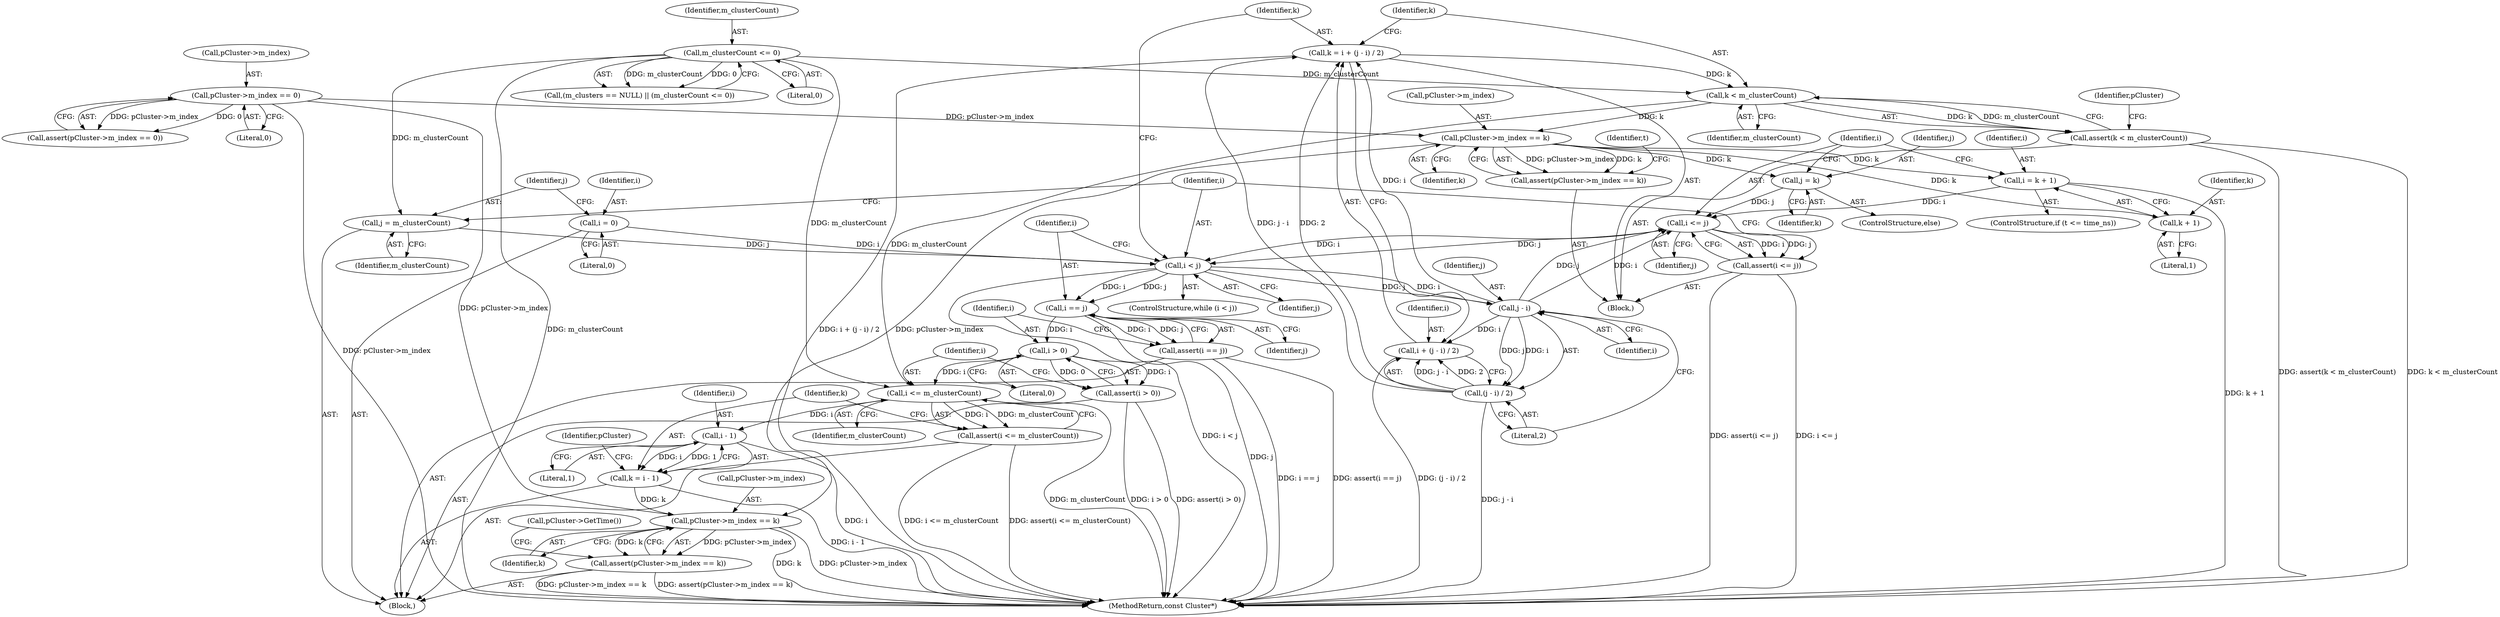 digraph "1_Android_04839626ed859623901ebd3a5fd483982186b59d_41@integer" {
"1000148" [label="(Call,k = i + (j - i) / 2)"];
"1000153" [label="(Call,j - i)"];
"1000143" [label="(Call,i < j)"];
"1000192" [label="(Call,i <= j)"];
"1000182" [label="(Call,i = k + 1)"];
"1000169" [label="(Call,pCluster->m_index == k)"];
"1000123" [label="(Call,pCluster->m_index == 0)"];
"1000158" [label="(Call,k < m_clusterCount)"];
"1000148" [label="(Call,k = i + (j - i) / 2)"];
"1000152" [label="(Call,(j - i) / 2)"];
"1000108" [label="(Call,m_clusterCount <= 0)"];
"1000188" [label="(Call,j = k)"];
"1000135" [label="(Call,i = 0)"];
"1000139" [label="(Call,j = m_clusterCount)"];
"1000157" [label="(Call,assert(k < m_clusterCount))"];
"1000168" [label="(Call,assert(pCluster->m_index == k))"];
"1000150" [label="(Call,i + (j - i) / 2)"];
"1000196" [label="(Call,i == j)"];
"1000195" [label="(Call,assert(i == j))"];
"1000200" [label="(Call,i > 0)"];
"1000199" [label="(Call,assert(i > 0))"];
"1000204" [label="(Call,i <= m_clusterCount)"];
"1000203" [label="(Call,assert(i <= m_clusterCount))"];
"1000210" [label="(Call,i - 1)"];
"1000208" [label="(Call,k = i - 1)"];
"1000221" [label="(Call,pCluster->m_index == k)"];
"1000220" [label="(Call,assert(pCluster->m_index == k))"];
"1000191" [label="(Call,assert(i <= j))"];
"1000184" [label="(Call,k + 1)"];
"1000197" [label="(Identifier,i)"];
"1000139" [label="(Call,j = m_clusterCount)"];
"1000182" [label="(Call,i = k + 1)"];
"1000188" [label="(Call,j = k)"];
"1000198" [label="(Identifier,j)"];
"1000196" [label="(Call,i == j)"];
"1000220" [label="(Call,assert(pCluster->m_index == k))"];
"1000221" [label="(Call,pCluster->m_index == k)"];
"1000122" [label="(Call,assert(pCluster->m_index == 0))"];
"1000151" [label="(Identifier,i)"];
"1000191" [label="(Call,assert(i <= j))"];
"1000186" [label="(Literal,1)"];
"1000232" [label="(MethodReturn,const Cluster*)"];
"1000143" [label="(Call,i < j)"];
"1000194" [label="(Identifier,j)"];
"1000137" [label="(Literal,0)"];
"1000212" [label="(Literal,1)"];
"1000222" [label="(Call,pCluster->m_index)"];
"1000155" [label="(Identifier,i)"];
"1000157" [label="(Call,assert(k < m_clusterCount))"];
"1000104" [label="(Call,(m_clusters == NULL) || (m_clusterCount <= 0))"];
"1000205" [label="(Identifier,i)"];
"1000204" [label="(Call,i <= m_clusterCount)"];
"1000109" [label="(Identifier,m_clusterCount)"];
"1000140" [label="(Identifier,j)"];
"1000141" [label="(Identifier,m_clusterCount)"];
"1000206" [label="(Identifier,m_clusterCount)"];
"1000110" [label="(Literal,0)"];
"1000189" [label="(Identifier,j)"];
"1000210" [label="(Call,i - 1)"];
"1000184" [label="(Call,k + 1)"];
"1000190" [label="(Identifier,k)"];
"1000156" [label="(Literal,2)"];
"1000142" [label="(ControlStructure,while (i < j))"];
"1000136" [label="(Identifier,i)"];
"1000148" [label="(Call,k = i + (j - i) / 2)"];
"1000135" [label="(Call,i = 0)"];
"1000169" [label="(Call,pCluster->m_index == k)"];
"1000160" [label="(Identifier,m_clusterCount)"];
"1000108" [label="(Call,m_clusterCount <= 0)"];
"1000200" [label="(Call,i > 0)"];
"1000203" [label="(Call,assert(i <= m_clusterCount))"];
"1000214" [label="(Identifier,pCluster)"];
"1000146" [label="(Block,)"];
"1000183" [label="(Identifier,i)"];
"1000124" [label="(Call,pCluster->m_index)"];
"1000153" [label="(Call,j - i)"];
"1000178" [label="(ControlStructure,if (t <= time_ns))"];
"1000211" [label="(Identifier,i)"];
"1000159" [label="(Identifier,k)"];
"1000187" [label="(ControlStructure,else)"];
"1000127" [label="(Literal,0)"];
"1000162" [label="(Identifier,pCluster)"];
"1000168" [label="(Call,assert(pCluster->m_index == k))"];
"1000102" [label="(Block,)"];
"1000228" [label="(Call,pCluster->GetTime())"];
"1000202" [label="(Literal,0)"];
"1000225" [label="(Identifier,k)"];
"1000149" [label="(Identifier,k)"];
"1000195" [label="(Call,assert(i == j))"];
"1000154" [label="(Identifier,j)"];
"1000201" [label="(Identifier,i)"];
"1000176" [label="(Identifier,t)"];
"1000192" [label="(Call,i <= j)"];
"1000152" [label="(Call,(j - i) / 2)"];
"1000170" [label="(Call,pCluster->m_index)"];
"1000145" [label="(Identifier,j)"];
"1000173" [label="(Identifier,k)"];
"1000209" [label="(Identifier,k)"];
"1000150" [label="(Call,i + (j - i) / 2)"];
"1000158" [label="(Call,k < m_clusterCount)"];
"1000208" [label="(Call,k = i - 1)"];
"1000199" [label="(Call,assert(i > 0))"];
"1000193" [label="(Identifier,i)"];
"1000185" [label="(Identifier,k)"];
"1000123" [label="(Call,pCluster->m_index == 0)"];
"1000144" [label="(Identifier,i)"];
"1000148" -> "1000146"  [label="AST: "];
"1000148" -> "1000150"  [label="CFG: "];
"1000149" -> "1000148"  [label="AST: "];
"1000150" -> "1000148"  [label="AST: "];
"1000159" -> "1000148"  [label="CFG: "];
"1000148" -> "1000232"  [label="DDG: i + (j - i) / 2"];
"1000153" -> "1000148"  [label="DDG: i"];
"1000152" -> "1000148"  [label="DDG: j - i"];
"1000152" -> "1000148"  [label="DDG: 2"];
"1000148" -> "1000158"  [label="DDG: k"];
"1000153" -> "1000152"  [label="AST: "];
"1000153" -> "1000155"  [label="CFG: "];
"1000154" -> "1000153"  [label="AST: "];
"1000155" -> "1000153"  [label="AST: "];
"1000156" -> "1000153"  [label="CFG: "];
"1000153" -> "1000150"  [label="DDG: i"];
"1000153" -> "1000152"  [label="DDG: j"];
"1000153" -> "1000152"  [label="DDG: i"];
"1000143" -> "1000153"  [label="DDG: j"];
"1000143" -> "1000153"  [label="DDG: i"];
"1000153" -> "1000192"  [label="DDG: i"];
"1000153" -> "1000192"  [label="DDG: j"];
"1000143" -> "1000142"  [label="AST: "];
"1000143" -> "1000145"  [label="CFG: "];
"1000144" -> "1000143"  [label="AST: "];
"1000145" -> "1000143"  [label="AST: "];
"1000149" -> "1000143"  [label="CFG: "];
"1000197" -> "1000143"  [label="CFG: "];
"1000143" -> "1000232"  [label="DDG: i < j"];
"1000192" -> "1000143"  [label="DDG: i"];
"1000192" -> "1000143"  [label="DDG: j"];
"1000135" -> "1000143"  [label="DDG: i"];
"1000139" -> "1000143"  [label="DDG: j"];
"1000143" -> "1000196"  [label="DDG: i"];
"1000143" -> "1000196"  [label="DDG: j"];
"1000192" -> "1000191"  [label="AST: "];
"1000192" -> "1000194"  [label="CFG: "];
"1000193" -> "1000192"  [label="AST: "];
"1000194" -> "1000192"  [label="AST: "];
"1000191" -> "1000192"  [label="CFG: "];
"1000192" -> "1000191"  [label="DDG: i"];
"1000192" -> "1000191"  [label="DDG: j"];
"1000182" -> "1000192"  [label="DDG: i"];
"1000188" -> "1000192"  [label="DDG: j"];
"1000182" -> "1000178"  [label="AST: "];
"1000182" -> "1000184"  [label="CFG: "];
"1000183" -> "1000182"  [label="AST: "];
"1000184" -> "1000182"  [label="AST: "];
"1000193" -> "1000182"  [label="CFG: "];
"1000182" -> "1000232"  [label="DDG: k + 1"];
"1000169" -> "1000182"  [label="DDG: k"];
"1000169" -> "1000168"  [label="AST: "];
"1000169" -> "1000173"  [label="CFG: "];
"1000170" -> "1000169"  [label="AST: "];
"1000173" -> "1000169"  [label="AST: "];
"1000168" -> "1000169"  [label="CFG: "];
"1000169" -> "1000168"  [label="DDG: pCluster->m_index"];
"1000169" -> "1000168"  [label="DDG: k"];
"1000123" -> "1000169"  [label="DDG: pCluster->m_index"];
"1000158" -> "1000169"  [label="DDG: k"];
"1000169" -> "1000184"  [label="DDG: k"];
"1000169" -> "1000188"  [label="DDG: k"];
"1000169" -> "1000221"  [label="DDG: pCluster->m_index"];
"1000123" -> "1000122"  [label="AST: "];
"1000123" -> "1000127"  [label="CFG: "];
"1000124" -> "1000123"  [label="AST: "];
"1000127" -> "1000123"  [label="AST: "];
"1000122" -> "1000123"  [label="CFG: "];
"1000123" -> "1000232"  [label="DDG: pCluster->m_index"];
"1000123" -> "1000122"  [label="DDG: pCluster->m_index"];
"1000123" -> "1000122"  [label="DDG: 0"];
"1000123" -> "1000221"  [label="DDG: pCluster->m_index"];
"1000158" -> "1000157"  [label="AST: "];
"1000158" -> "1000160"  [label="CFG: "];
"1000159" -> "1000158"  [label="AST: "];
"1000160" -> "1000158"  [label="AST: "];
"1000157" -> "1000158"  [label="CFG: "];
"1000158" -> "1000157"  [label="DDG: k"];
"1000158" -> "1000157"  [label="DDG: m_clusterCount"];
"1000108" -> "1000158"  [label="DDG: m_clusterCount"];
"1000158" -> "1000204"  [label="DDG: m_clusterCount"];
"1000152" -> "1000150"  [label="AST: "];
"1000152" -> "1000156"  [label="CFG: "];
"1000156" -> "1000152"  [label="AST: "];
"1000150" -> "1000152"  [label="CFG: "];
"1000152" -> "1000232"  [label="DDG: j - i"];
"1000152" -> "1000150"  [label="DDG: j - i"];
"1000152" -> "1000150"  [label="DDG: 2"];
"1000108" -> "1000104"  [label="AST: "];
"1000108" -> "1000110"  [label="CFG: "];
"1000109" -> "1000108"  [label="AST: "];
"1000110" -> "1000108"  [label="AST: "];
"1000104" -> "1000108"  [label="CFG: "];
"1000108" -> "1000232"  [label="DDG: m_clusterCount"];
"1000108" -> "1000104"  [label="DDG: m_clusterCount"];
"1000108" -> "1000104"  [label="DDG: 0"];
"1000108" -> "1000139"  [label="DDG: m_clusterCount"];
"1000108" -> "1000204"  [label="DDG: m_clusterCount"];
"1000188" -> "1000187"  [label="AST: "];
"1000188" -> "1000190"  [label="CFG: "];
"1000189" -> "1000188"  [label="AST: "];
"1000190" -> "1000188"  [label="AST: "];
"1000193" -> "1000188"  [label="CFG: "];
"1000135" -> "1000102"  [label="AST: "];
"1000135" -> "1000137"  [label="CFG: "];
"1000136" -> "1000135"  [label="AST: "];
"1000137" -> "1000135"  [label="AST: "];
"1000140" -> "1000135"  [label="CFG: "];
"1000139" -> "1000102"  [label="AST: "];
"1000139" -> "1000141"  [label="CFG: "];
"1000140" -> "1000139"  [label="AST: "];
"1000141" -> "1000139"  [label="AST: "];
"1000144" -> "1000139"  [label="CFG: "];
"1000157" -> "1000146"  [label="AST: "];
"1000162" -> "1000157"  [label="CFG: "];
"1000157" -> "1000232"  [label="DDG: assert(k < m_clusterCount)"];
"1000157" -> "1000232"  [label="DDG: k < m_clusterCount"];
"1000168" -> "1000146"  [label="AST: "];
"1000176" -> "1000168"  [label="CFG: "];
"1000151" -> "1000150"  [label="AST: "];
"1000150" -> "1000232"  [label="DDG: (j - i) / 2"];
"1000196" -> "1000195"  [label="AST: "];
"1000196" -> "1000198"  [label="CFG: "];
"1000197" -> "1000196"  [label="AST: "];
"1000198" -> "1000196"  [label="AST: "];
"1000195" -> "1000196"  [label="CFG: "];
"1000196" -> "1000232"  [label="DDG: j"];
"1000196" -> "1000195"  [label="DDG: i"];
"1000196" -> "1000195"  [label="DDG: j"];
"1000196" -> "1000200"  [label="DDG: i"];
"1000195" -> "1000102"  [label="AST: "];
"1000201" -> "1000195"  [label="CFG: "];
"1000195" -> "1000232"  [label="DDG: i == j"];
"1000195" -> "1000232"  [label="DDG: assert(i == j)"];
"1000200" -> "1000199"  [label="AST: "];
"1000200" -> "1000202"  [label="CFG: "];
"1000201" -> "1000200"  [label="AST: "];
"1000202" -> "1000200"  [label="AST: "];
"1000199" -> "1000200"  [label="CFG: "];
"1000200" -> "1000199"  [label="DDG: i"];
"1000200" -> "1000199"  [label="DDG: 0"];
"1000200" -> "1000204"  [label="DDG: i"];
"1000199" -> "1000102"  [label="AST: "];
"1000205" -> "1000199"  [label="CFG: "];
"1000199" -> "1000232"  [label="DDG: assert(i > 0)"];
"1000199" -> "1000232"  [label="DDG: i > 0"];
"1000204" -> "1000203"  [label="AST: "];
"1000204" -> "1000206"  [label="CFG: "];
"1000205" -> "1000204"  [label="AST: "];
"1000206" -> "1000204"  [label="AST: "];
"1000203" -> "1000204"  [label="CFG: "];
"1000204" -> "1000232"  [label="DDG: m_clusterCount"];
"1000204" -> "1000203"  [label="DDG: i"];
"1000204" -> "1000203"  [label="DDG: m_clusterCount"];
"1000204" -> "1000210"  [label="DDG: i"];
"1000203" -> "1000102"  [label="AST: "];
"1000209" -> "1000203"  [label="CFG: "];
"1000203" -> "1000232"  [label="DDG: assert(i <= m_clusterCount)"];
"1000203" -> "1000232"  [label="DDG: i <= m_clusterCount"];
"1000210" -> "1000208"  [label="AST: "];
"1000210" -> "1000212"  [label="CFG: "];
"1000211" -> "1000210"  [label="AST: "];
"1000212" -> "1000210"  [label="AST: "];
"1000208" -> "1000210"  [label="CFG: "];
"1000210" -> "1000232"  [label="DDG: i"];
"1000210" -> "1000208"  [label="DDG: i"];
"1000210" -> "1000208"  [label="DDG: 1"];
"1000208" -> "1000102"  [label="AST: "];
"1000209" -> "1000208"  [label="AST: "];
"1000214" -> "1000208"  [label="CFG: "];
"1000208" -> "1000232"  [label="DDG: i - 1"];
"1000208" -> "1000221"  [label="DDG: k"];
"1000221" -> "1000220"  [label="AST: "];
"1000221" -> "1000225"  [label="CFG: "];
"1000222" -> "1000221"  [label="AST: "];
"1000225" -> "1000221"  [label="AST: "];
"1000220" -> "1000221"  [label="CFG: "];
"1000221" -> "1000232"  [label="DDG: k"];
"1000221" -> "1000232"  [label="DDG: pCluster->m_index"];
"1000221" -> "1000220"  [label="DDG: pCluster->m_index"];
"1000221" -> "1000220"  [label="DDG: k"];
"1000220" -> "1000102"  [label="AST: "];
"1000228" -> "1000220"  [label="CFG: "];
"1000220" -> "1000232"  [label="DDG: pCluster->m_index == k"];
"1000220" -> "1000232"  [label="DDG: assert(pCluster->m_index == k)"];
"1000191" -> "1000146"  [label="AST: "];
"1000144" -> "1000191"  [label="CFG: "];
"1000191" -> "1000232"  [label="DDG: i <= j"];
"1000191" -> "1000232"  [label="DDG: assert(i <= j)"];
"1000184" -> "1000186"  [label="CFG: "];
"1000185" -> "1000184"  [label="AST: "];
"1000186" -> "1000184"  [label="AST: "];
}
